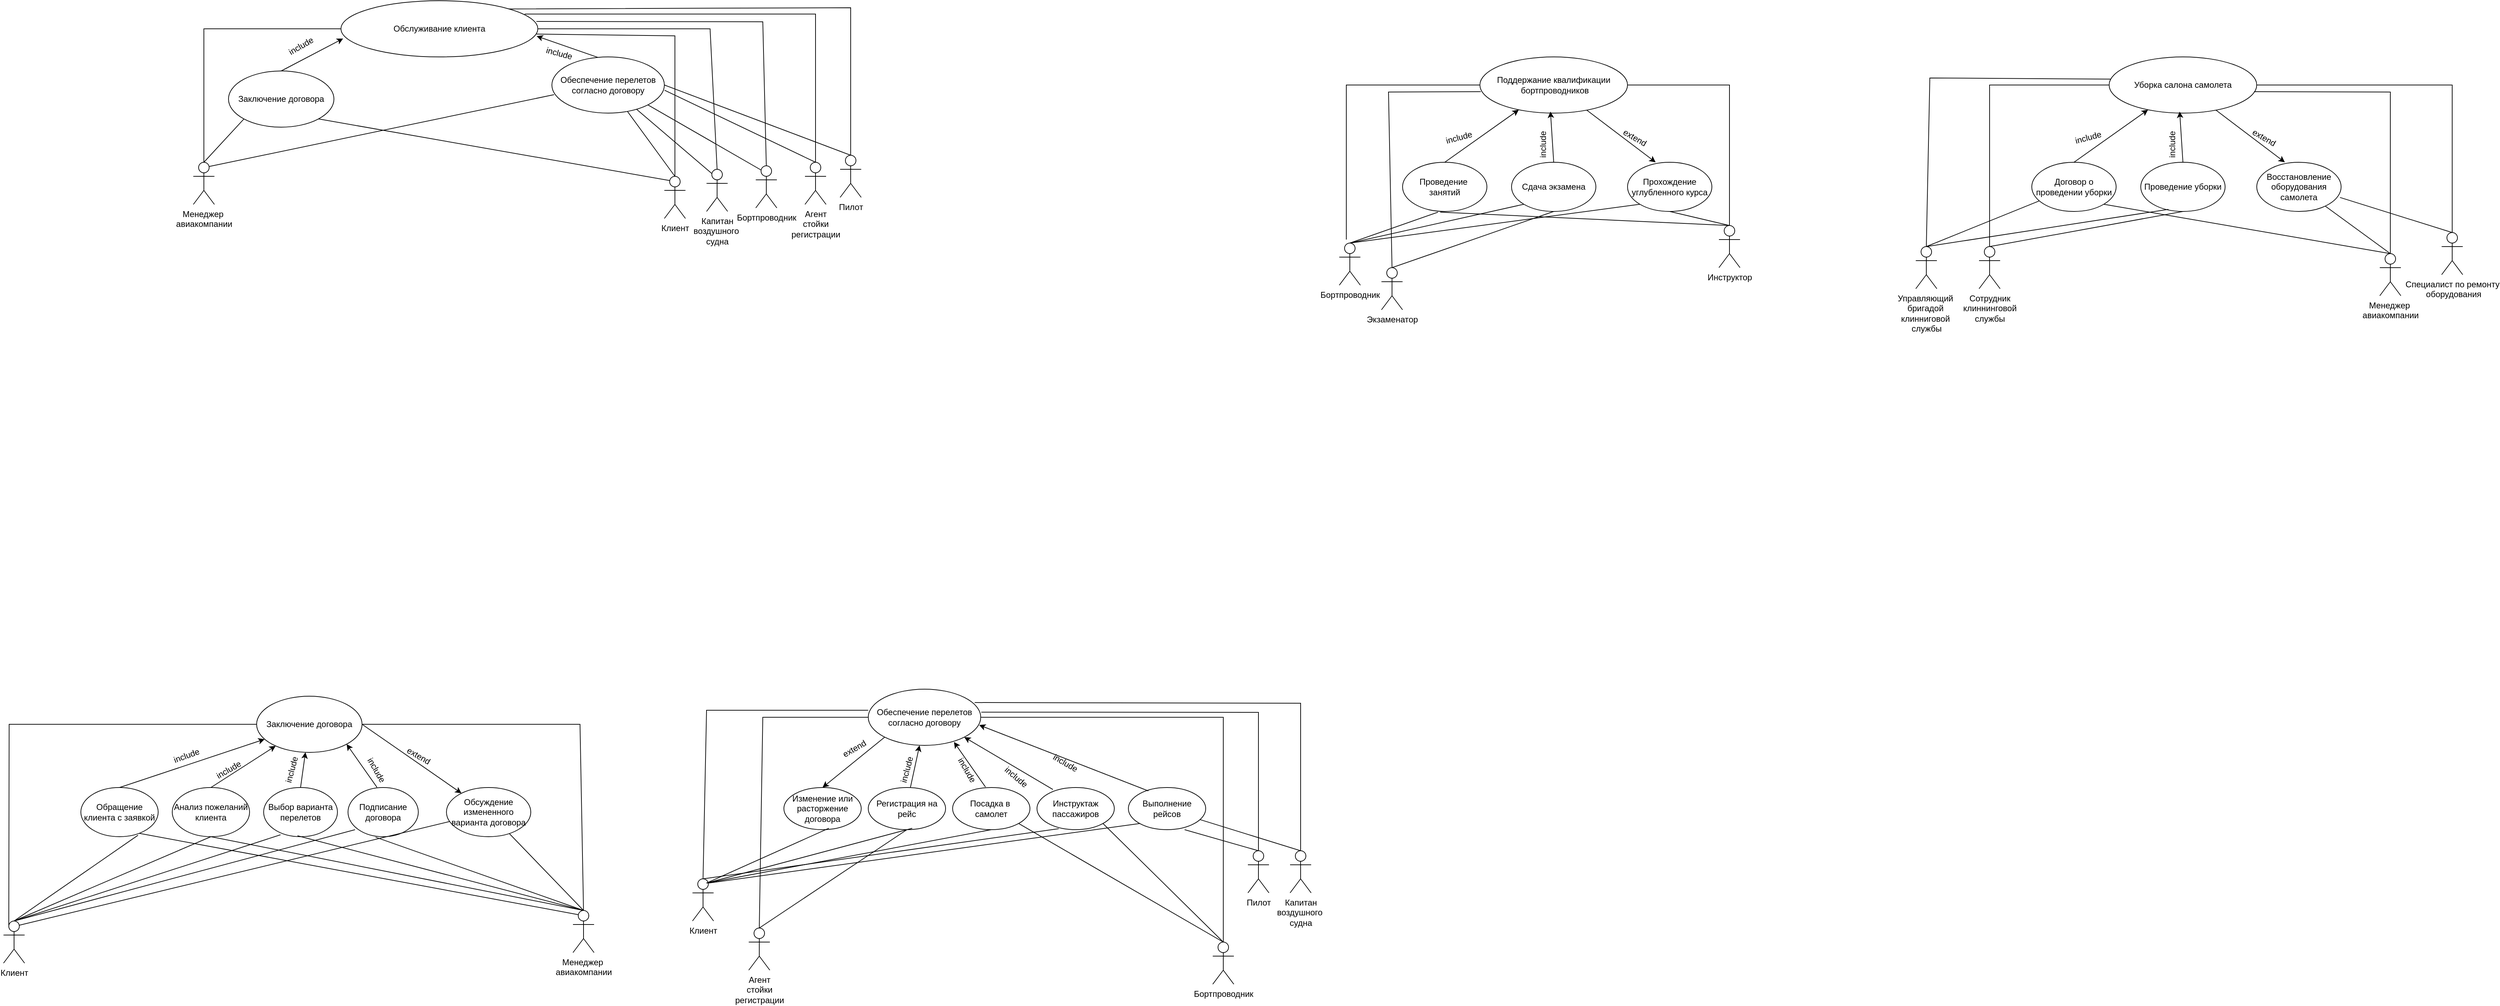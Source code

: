 <mxfile version="26.1.1">
  <diagram name="Страница — 1" id="XdphN2D3qPOeIAfaT9hG">
    <mxGraphModel dx="2203" dy="799" grid="1" gridSize="10" guides="1" tooltips="1" connect="1" arrows="1" fold="1" page="1" pageScale="1" pageWidth="827" pageHeight="1169" math="0" shadow="0">
      <root>
        <mxCell id="0" />
        <mxCell id="1" parent="0" />
        <mxCell id="0V91LuE8Ei9iwxA5G90l-1" value="Обслуживание клиента" style="ellipse;whiteSpace=wrap;html=1;" parent="1" vertex="1">
          <mxGeometry x="290" y="240" width="280" height="80" as="geometry" />
        </mxCell>
        <mxCell id="0V91LuE8Ei9iwxA5G90l-2" value="" style="endArrow=classic;html=1;rounded=0;entryX=0.011;entryY=0.673;entryDx=0;entryDy=0;entryPerimeter=0;exitX=0.5;exitY=0;exitDx=0;exitDy=0;" parent="1" source="0V91LuE8Ei9iwxA5G90l-4" target="0V91LuE8Ei9iwxA5G90l-1" edge="1">
          <mxGeometry width="50" height="50" relative="1" as="geometry">
            <mxPoint x="250" y="400" as="sourcePoint" />
            <mxPoint x="350" y="350" as="targetPoint" />
          </mxGeometry>
        </mxCell>
        <mxCell id="0V91LuE8Ei9iwxA5G90l-3" value="" style="endArrow=classic;html=1;rounded=0;entryX=0.994;entryY=0.63;entryDx=0;entryDy=0;entryPerimeter=0;exitX=0.465;exitY=0.048;exitDx=0;exitDy=0;exitPerimeter=0;" parent="1" source="0V91LuE8Ei9iwxA5G90l-5" target="0V91LuE8Ei9iwxA5G90l-1" edge="1">
          <mxGeometry width="50" height="50" relative="1" as="geometry">
            <mxPoint x="560" y="400" as="sourcePoint" />
            <mxPoint x="570" y="360" as="targetPoint" />
          </mxGeometry>
        </mxCell>
        <mxCell id="0V91LuE8Ei9iwxA5G90l-4" value="Заключение договора" style="ellipse;whiteSpace=wrap;html=1;" parent="1" vertex="1">
          <mxGeometry x="130" y="340" width="150" height="80" as="geometry" />
        </mxCell>
        <mxCell id="0V91LuE8Ei9iwxA5G90l-5" value="Обеспечение перелетов согласно договору" style="ellipse;whiteSpace=wrap;html=1;" parent="1" vertex="1">
          <mxGeometry x="590" y="320" width="160" height="80" as="geometry" />
        </mxCell>
        <mxCell id="0V91LuE8Ei9iwxA5G90l-16" value="include" style="text;html=1;align=center;verticalAlign=middle;resizable=0;points=[];autosize=1;strokeColor=none;fillColor=none;rotation=-30;" parent="1" vertex="1">
          <mxGeometry x="202.5" y="290" width="60" height="30" as="geometry" />
        </mxCell>
        <mxCell id="0V91LuE8Ei9iwxA5G90l-95" value="Поддержание квалификации&lt;div&gt;&amp;nbsp;бортпроводников&lt;/div&gt;" style="ellipse;whiteSpace=wrap;html=1;" parent="1" vertex="1">
          <mxGeometry x="1910" y="320" width="210" height="80" as="geometry" />
        </mxCell>
        <mxCell id="0V91LuE8Ei9iwxA5G90l-96" value="Проведение&amp;nbsp;&lt;div&gt;занятий&lt;/div&gt;" style="ellipse;whiteSpace=wrap;html=1;" parent="1" vertex="1">
          <mxGeometry x="1800" y="470" width="120" height="70" as="geometry" />
        </mxCell>
        <mxCell id="0V91LuE8Ei9iwxA5G90l-97" value="Сдача экзамена" style="ellipse;whiteSpace=wrap;html=1;" parent="1" vertex="1">
          <mxGeometry x="1955" y="470" width="120" height="70" as="geometry" />
        </mxCell>
        <mxCell id="0V91LuE8Ei9iwxA5G90l-98" value="Прохождение углубленного курса" style="ellipse;whiteSpace=wrap;html=1;" parent="1" vertex="1">
          <mxGeometry x="2120" y="470" width="120" height="70" as="geometry" />
        </mxCell>
        <mxCell id="0V91LuE8Ei9iwxA5G90l-99" value="" style="endArrow=classic;html=1;rounded=0;exitX=0.5;exitY=0;exitDx=0;exitDy=0;" parent="1" source="0V91LuE8Ei9iwxA5G90l-96" target="0V91LuE8Ei9iwxA5G90l-95" edge="1">
          <mxGeometry width="50" height="50" relative="1" as="geometry">
            <mxPoint x="1590" y="490" as="sourcePoint" />
            <mxPoint x="1640" y="440" as="targetPoint" />
          </mxGeometry>
        </mxCell>
        <mxCell id="0V91LuE8Ei9iwxA5G90l-100" value="" style="endArrow=classic;html=1;rounded=0;exitX=0.5;exitY=0;exitDx=0;exitDy=0;entryX=0.478;entryY=0.973;entryDx=0;entryDy=0;entryPerimeter=0;" parent="1" source="0V91LuE8Ei9iwxA5G90l-97" target="0V91LuE8Ei9iwxA5G90l-95" edge="1">
          <mxGeometry width="50" height="50" relative="1" as="geometry">
            <mxPoint x="1870" y="480" as="sourcePoint" />
            <mxPoint x="1975" y="405" as="targetPoint" />
          </mxGeometry>
        </mxCell>
        <mxCell id="0V91LuE8Ei9iwxA5G90l-101" value="" style="endArrow=classic;html=1;rounded=0;entryX=0.333;entryY=0;entryDx=0;entryDy=0;entryPerimeter=0;" parent="1" source="0V91LuE8Ei9iwxA5G90l-95" target="0V91LuE8Ei9iwxA5G90l-98" edge="1">
          <mxGeometry width="50" height="50" relative="1" as="geometry">
            <mxPoint x="1720" y="450" as="sourcePoint" />
            <mxPoint x="1770" y="400" as="targetPoint" />
          </mxGeometry>
        </mxCell>
        <mxCell id="0V91LuE8Ei9iwxA5G90l-103" value="include" style="text;html=1;align=center;verticalAlign=middle;resizable=0;points=[];autosize=1;strokeColor=none;fillColor=none;rotation=-15;" parent="1" vertex="1">
          <mxGeometry x="1850" y="420" width="60" height="30" as="geometry" />
        </mxCell>
        <mxCell id="0V91LuE8Ei9iwxA5G90l-104" value="include" style="text;html=1;align=center;verticalAlign=middle;resizable=0;points=[];autosize=1;strokeColor=none;fillColor=none;rotation=-90;" parent="1" vertex="1">
          <mxGeometry x="1970" y="430" width="60" height="30" as="geometry" />
        </mxCell>
        <mxCell id="0V91LuE8Ei9iwxA5G90l-106" value="extend" style="text;html=1;align=center;verticalAlign=middle;resizable=0;points=[];autosize=1;strokeColor=none;fillColor=none;rotation=30;" parent="1" vertex="1">
          <mxGeometry x="2100" y="420" width="60" height="30" as="geometry" />
        </mxCell>
        <mxCell id="0V91LuE8Ei9iwxA5G90l-107" value="Бортпроводник" style="shape=umlActor;verticalLabelPosition=bottom;verticalAlign=top;html=1;outlineConnect=0;" parent="1" vertex="1">
          <mxGeometry x="1710" y="585" width="30" height="60" as="geometry" />
        </mxCell>
        <mxCell id="0V91LuE8Ei9iwxA5G90l-108" value="Инструктор&lt;span style=&quot;color: rgba(0, 0, 0, 0); font-family: monospace; font-size: 0px; text-align: start;&quot;&gt;%3CmxGraphModel%3E%3Croot%3E%3CmxCell%20id%3D%220%22%2F%3E%3CmxCell%20id%3D%221%22%20parent%3D%220%22%2F%3E%3CmxCell%20id%3D%222%22%20value%3D%22%D0%91%D0%BE%D1%80%D1%82%D0%BF%D1%80%D0%BE%D0%B2%D0%BE%D0%B4%D0%BD%D0%B8%D0%BA%22%20style%3D%22shape%3DumlActor%3BverticalLabelPosition%3Dbottom%3BverticalAlign%3Dtop%3Bhtml%3D1%3BoutlineConnect%3D0%3B%22%20vertex%3D%221%22%20parent%3D%221%22%3E%3CmxGeometry%20x%3D%221845%22%20y%3D%22620%22%20width%3D%2230%22%20height%3D%2260%22%20as%3D%22geometry%22%2F%3E%3C%2FmxCell%3E%3C%2Froot%3E%3C%2FmxGraphModel%3E&lt;/span&gt;" style="shape=umlActor;verticalLabelPosition=bottom;verticalAlign=top;html=1;outlineConnect=0;" parent="1" vertex="1">
          <mxGeometry x="2250" y="560" width="30" height="60" as="geometry" />
        </mxCell>
        <mxCell id="0V91LuE8Ei9iwxA5G90l-109" value="Экзаменатор" style="shape=umlActor;verticalLabelPosition=bottom;verticalAlign=top;html=1;outlineConnect=0;" parent="1" vertex="1">
          <mxGeometry x="1770" y="620" width="30" height="60" as="geometry" />
        </mxCell>
        <mxCell id="0V91LuE8Ei9iwxA5G90l-111" value="" style="endArrow=none;html=1;rounded=0;exitX=0.5;exitY=0;exitDx=0;exitDy=0;exitPerimeter=0;entryX=0.42;entryY=1.014;entryDx=0;entryDy=0;entryPerimeter=0;" parent="1" source="0V91LuE8Ei9iwxA5G90l-107" target="0V91LuE8Ei9iwxA5G90l-96" edge="1">
          <mxGeometry width="50" height="50" relative="1" as="geometry">
            <mxPoint x="1600" y="650" as="sourcePoint" />
            <mxPoint x="1650" y="600" as="targetPoint" />
          </mxGeometry>
        </mxCell>
        <mxCell id="0V91LuE8Ei9iwxA5G90l-112" value="" style="endArrow=none;html=1;rounded=0;entryX=0;entryY=1;entryDx=0;entryDy=0;exitX=0.5;exitY=0;exitDx=0;exitDy=0;exitPerimeter=0;" parent="1" source="0V91LuE8Ei9iwxA5G90l-107" target="0V91LuE8Ei9iwxA5G90l-97" edge="1">
          <mxGeometry width="50" height="50" relative="1" as="geometry">
            <mxPoint x="1640" y="670" as="sourcePoint" />
            <mxPoint x="1690" y="620" as="targetPoint" />
          </mxGeometry>
        </mxCell>
        <mxCell id="0V91LuE8Ei9iwxA5G90l-113" value="" style="endArrow=none;html=1;rounded=0;entryX=0;entryY=1;entryDx=0;entryDy=0;exitX=0.5;exitY=0;exitDx=0;exitDy=0;exitPerimeter=0;" parent="1" source="0V91LuE8Ei9iwxA5G90l-107" target="0V91LuE8Ei9iwxA5G90l-98" edge="1">
          <mxGeometry width="50" height="50" relative="1" as="geometry">
            <mxPoint x="1600" y="650" as="sourcePoint" />
            <mxPoint x="1650" y="600" as="targetPoint" />
          </mxGeometry>
        </mxCell>
        <mxCell id="0V91LuE8Ei9iwxA5G90l-114" value="" style="endArrow=none;html=1;rounded=0;exitX=0.5;exitY=0;exitDx=0;exitDy=0;exitPerimeter=0;entryX=0.5;entryY=1;entryDx=0;entryDy=0;" parent="1" source="0V91LuE8Ei9iwxA5G90l-109" target="0V91LuE8Ei9iwxA5G90l-97" edge="1">
          <mxGeometry width="50" height="50" relative="1" as="geometry">
            <mxPoint x="1540" y="710" as="sourcePoint" />
            <mxPoint x="2010" y="541" as="targetPoint" />
          </mxGeometry>
        </mxCell>
        <mxCell id="0V91LuE8Ei9iwxA5G90l-115" value="" style="endArrow=none;html=1;rounded=0;entryX=0.5;entryY=1;entryDx=0;entryDy=0;exitX=0.5;exitY=0;exitDx=0;exitDy=0;exitPerimeter=0;" parent="1" source="0V91LuE8Ei9iwxA5G90l-108" target="0V91LuE8Ei9iwxA5G90l-98" edge="1">
          <mxGeometry width="50" height="50" relative="1" as="geometry">
            <mxPoint x="2130" y="650" as="sourcePoint" />
            <mxPoint x="2180" y="600" as="targetPoint" />
          </mxGeometry>
        </mxCell>
        <mxCell id="0V91LuE8Ei9iwxA5G90l-116" value="" style="endArrow=none;html=1;rounded=0;entryX=0.447;entryY=1.014;entryDx=0;entryDy=0;entryPerimeter=0;exitX=0.5;exitY=0;exitDx=0;exitDy=0;exitPerimeter=0;" parent="1" source="0V91LuE8Ei9iwxA5G90l-108" target="0V91LuE8Ei9iwxA5G90l-96" edge="1">
          <mxGeometry width="50" height="50" relative="1" as="geometry">
            <mxPoint x="1600" y="660" as="sourcePoint" />
            <mxPoint x="1650" y="610" as="targetPoint" />
          </mxGeometry>
        </mxCell>
        <mxCell id="0V91LuE8Ei9iwxA5G90l-117" value="Уборка салона самолета" style="ellipse;whiteSpace=wrap;html=1;" parent="1" vertex="1">
          <mxGeometry x="2805" y="320" width="210" height="80" as="geometry" />
        </mxCell>
        <mxCell id="0V91LuE8Ei9iwxA5G90l-118" value="Договор о проведении уборки" style="ellipse;whiteSpace=wrap;html=1;" parent="1" vertex="1">
          <mxGeometry x="2695" y="470" width="120" height="70" as="geometry" />
        </mxCell>
        <mxCell id="0V91LuE8Ei9iwxA5G90l-119" value="Проведение уборки" style="ellipse;whiteSpace=wrap;html=1;" parent="1" vertex="1">
          <mxGeometry x="2850" y="470" width="120" height="70" as="geometry" />
        </mxCell>
        <mxCell id="0V91LuE8Ei9iwxA5G90l-120" value="Восстановление оборудования самолета" style="ellipse;whiteSpace=wrap;html=1;" parent="1" vertex="1">
          <mxGeometry x="3015" y="470" width="120" height="70" as="geometry" />
        </mxCell>
        <mxCell id="0V91LuE8Ei9iwxA5G90l-121" value="" style="endArrow=classic;html=1;rounded=0;exitX=0.5;exitY=0;exitDx=0;exitDy=0;" parent="1" source="0V91LuE8Ei9iwxA5G90l-118" target="0V91LuE8Ei9iwxA5G90l-117" edge="1">
          <mxGeometry width="50" height="50" relative="1" as="geometry">
            <mxPoint x="2485" y="490" as="sourcePoint" />
            <mxPoint x="2535" y="440" as="targetPoint" />
          </mxGeometry>
        </mxCell>
        <mxCell id="0V91LuE8Ei9iwxA5G90l-122" value="" style="endArrow=classic;html=1;rounded=0;exitX=0.5;exitY=0;exitDx=0;exitDy=0;entryX=0.478;entryY=0.973;entryDx=0;entryDy=0;entryPerimeter=0;" parent="1" source="0V91LuE8Ei9iwxA5G90l-119" target="0V91LuE8Ei9iwxA5G90l-117" edge="1">
          <mxGeometry width="50" height="50" relative="1" as="geometry">
            <mxPoint x="2765" y="480" as="sourcePoint" />
            <mxPoint x="2870" y="405" as="targetPoint" />
          </mxGeometry>
        </mxCell>
        <mxCell id="0V91LuE8Ei9iwxA5G90l-123" value="" style="endArrow=classic;html=1;rounded=0;entryX=0.333;entryY=0;entryDx=0;entryDy=0;entryPerimeter=0;" parent="1" source="0V91LuE8Ei9iwxA5G90l-117" target="0V91LuE8Ei9iwxA5G90l-120" edge="1">
          <mxGeometry width="50" height="50" relative="1" as="geometry">
            <mxPoint x="2615" y="450" as="sourcePoint" />
            <mxPoint x="2665" y="400" as="targetPoint" />
          </mxGeometry>
        </mxCell>
        <mxCell id="0V91LuE8Ei9iwxA5G90l-124" value="include" style="text;html=1;align=center;verticalAlign=middle;resizable=0;points=[];autosize=1;strokeColor=none;fillColor=none;rotation=-15;" parent="1" vertex="1">
          <mxGeometry x="2745" y="420" width="60" height="30" as="geometry" />
        </mxCell>
        <mxCell id="0V91LuE8Ei9iwxA5G90l-125" value="include" style="text;html=1;align=center;verticalAlign=middle;resizable=0;points=[];autosize=1;strokeColor=none;fillColor=none;rotation=-90;" parent="1" vertex="1">
          <mxGeometry x="2865" y="430" width="60" height="30" as="geometry" />
        </mxCell>
        <mxCell id="0V91LuE8Ei9iwxA5G90l-126" value="extend" style="text;html=1;align=center;verticalAlign=middle;resizable=0;points=[];autosize=1;strokeColor=none;fillColor=none;rotation=30;" parent="1" vertex="1">
          <mxGeometry x="2995" y="420" width="60" height="30" as="geometry" />
        </mxCell>
        <mxCell id="0V91LuE8Ei9iwxA5G90l-127" value="Менеджер&amp;nbsp;&lt;div&gt;а&lt;span style=&quot;background-color: transparent; color: light-dark(rgb(0, 0, 0), rgb(255, 255, 255));&quot;&gt;виакомпании&lt;/span&gt;&lt;/div&gt;" style="shape=umlActor;verticalLabelPosition=bottom;verticalAlign=top;html=1;outlineConnect=0;" parent="1" vertex="1">
          <mxGeometry x="3190" y="600" width="30" height="60" as="geometry" />
        </mxCell>
        <mxCell id="0V91LuE8Ei9iwxA5G90l-128" value="Специалист по ремонту&lt;div&gt;&amp;nbsp;оборудования&lt;/div&gt;" style="shape=umlActor;verticalLabelPosition=bottom;verticalAlign=top;html=1;outlineConnect=0;" parent="1" vertex="1">
          <mxGeometry x="3278" y="570" width="30" height="60" as="geometry" />
        </mxCell>
        <mxCell id="0V91LuE8Ei9iwxA5G90l-129" value="" style="endArrow=none;html=1;rounded=0;exitX=0.5;exitY=0;exitDx=0;exitDy=0;exitPerimeter=0;entryX=1;entryY=1;entryDx=0;entryDy=0;" parent="1" source="0V91LuE8Ei9iwxA5G90l-127" target="0V91LuE8Ei9iwxA5G90l-118" edge="1">
          <mxGeometry width="50" height="50" relative="1" as="geometry">
            <mxPoint x="2495" y="650" as="sourcePoint" />
            <mxPoint x="2545" y="600" as="targetPoint" />
          </mxGeometry>
        </mxCell>
        <mxCell id="0V91LuE8Ei9iwxA5G90l-132" value="" style="endArrow=none;html=1;rounded=0;exitX=0.5;exitY=0;exitDx=0;exitDy=0;exitPerimeter=0;entryX=0.5;entryY=1;entryDx=0;entryDy=0;" parent="1" source="0V91LuE8Ei9iwxA5G90l-137" target="0V91LuE8Ei9iwxA5G90l-119" edge="1">
          <mxGeometry width="50" height="50" relative="1" as="geometry">
            <mxPoint x="2910" y="680" as="sourcePoint" />
            <mxPoint x="2905" y="541" as="targetPoint" />
          </mxGeometry>
        </mxCell>
        <mxCell id="0V91LuE8Ei9iwxA5G90l-133" value="" style="endArrow=none;html=1;rounded=0;entryX=0.987;entryY=0.715;entryDx=0;entryDy=0;exitX=0.5;exitY=0;exitDx=0;exitDy=0;exitPerimeter=0;entryPerimeter=0;" parent="1" source="0V91LuE8Ei9iwxA5G90l-128" target="0V91LuE8Ei9iwxA5G90l-120" edge="1">
          <mxGeometry width="50" height="50" relative="1" as="geometry">
            <mxPoint x="3025" y="650" as="sourcePoint" />
            <mxPoint x="3075" y="600" as="targetPoint" />
          </mxGeometry>
        </mxCell>
        <mxCell id="0V91LuE8Ei9iwxA5G90l-135" value="Управляющий&amp;nbsp;&lt;div&gt;бригадой&amp;nbsp;&lt;/div&gt;&lt;div&gt;клинниговой&amp;nbsp;&lt;/div&gt;&lt;div&gt;службы&lt;/div&gt;" style="shape=umlActor;verticalLabelPosition=bottom;verticalAlign=top;html=1;outlineConnect=0;" parent="1" vertex="1">
          <mxGeometry x="2530" y="590" width="30" height="60" as="geometry" />
        </mxCell>
        <mxCell id="0V91LuE8Ei9iwxA5G90l-137" value="&lt;span style=&quot;background-color: transparent; color: light-dark(rgb(0, 0, 0), rgb(255, 255, 255));&quot;&gt;Сотрудник&lt;/span&gt;&lt;div&gt;&lt;span style=&quot;background-color: transparent; color: light-dark(rgb(0, 0, 0), rgb(255, 255, 255));&quot;&gt;&amp;nbsp;клиннинговой&amp;nbsp;&lt;/span&gt;&lt;div&gt;&lt;span style=&quot;background-color: transparent; color: light-dark(rgb(0, 0, 0), rgb(255, 255, 255));&quot;&gt;службы&lt;/span&gt;&lt;/div&gt;&lt;/div&gt;" style="shape=umlActor;verticalLabelPosition=bottom;verticalAlign=top;html=1;outlineConnect=0;" parent="1" vertex="1">
          <mxGeometry x="2620" y="590" width="30" height="60" as="geometry" />
        </mxCell>
        <mxCell id="0V91LuE8Ei9iwxA5G90l-138" value="" style="endArrow=none;html=1;rounded=0;exitX=0.5;exitY=0;exitDx=0;exitDy=0;exitPerimeter=0;" parent="1" source="0V91LuE8Ei9iwxA5G90l-135" target="0V91LuE8Ei9iwxA5G90l-118" edge="1">
          <mxGeometry width="50" height="50" relative="1" as="geometry">
            <mxPoint x="2765" y="610" as="sourcePoint" />
            <mxPoint x="2815" y="560" as="targetPoint" />
          </mxGeometry>
        </mxCell>
        <mxCell id="0V91LuE8Ei9iwxA5G90l-139" value="" style="endArrow=none;html=1;rounded=0;exitX=0.5;exitY=0;exitDx=0;exitDy=0;exitPerimeter=0;entryX=0.328;entryY=0.957;entryDx=0;entryDy=0;entryPerimeter=0;" parent="1" source="0V91LuE8Ei9iwxA5G90l-135" target="0V91LuE8Ei9iwxA5G90l-119" edge="1">
          <mxGeometry width="50" height="50" relative="1" as="geometry">
            <mxPoint x="2810" y="620" as="sourcePoint" />
            <mxPoint x="2780" y="549" as="targetPoint" />
          </mxGeometry>
        </mxCell>
        <mxCell id="0V91LuE8Ei9iwxA5G90l-141" value="include" style="text;html=1;align=center;verticalAlign=middle;resizable=0;points=[];autosize=1;strokeColor=none;fillColor=none;rotation=15;" parent="1" vertex="1">
          <mxGeometry x="570" y="300" width="60" height="30" as="geometry" />
        </mxCell>
        <mxCell id="0V91LuE8Ei9iwxA5G90l-142" value="Заключение договора" style="ellipse;whiteSpace=wrap;html=1;" parent="1" vertex="1">
          <mxGeometry x="170" y="1230" width="150" height="80" as="geometry" />
        </mxCell>
        <mxCell id="0V91LuE8Ei9iwxA5G90l-143" value="Обеспечение перелетов согласно договору" style="ellipse;whiteSpace=wrap;html=1;" parent="1" vertex="1">
          <mxGeometry x="1040" y="1220" width="160" height="80" as="geometry" />
        </mxCell>
        <mxCell id="0V91LuE8Ei9iwxA5G90l-144" value="Обращение клиента с заявкой" style="ellipse;whiteSpace=wrap;html=1;" parent="1" vertex="1">
          <mxGeometry x="-80" y="1360" width="110" height="70" as="geometry" />
        </mxCell>
        <mxCell id="0V91LuE8Ei9iwxA5G90l-145" value="Анализ пожеланий клиента" style="ellipse;whiteSpace=wrap;html=1;" parent="1" vertex="1">
          <mxGeometry x="50" y="1360" width="110" height="70" as="geometry" />
        </mxCell>
        <mxCell id="0V91LuE8Ei9iwxA5G90l-146" value="Выбор варианта перелетов" style="ellipse;whiteSpace=wrap;html=1;" parent="1" vertex="1">
          <mxGeometry x="180" y="1360" width="105" height="70" as="geometry" />
        </mxCell>
        <mxCell id="0V91LuE8Ei9iwxA5G90l-147" value="Подписание договора" style="ellipse;whiteSpace=wrap;html=1;" parent="1" vertex="1">
          <mxGeometry x="300" y="1360" width="100" height="70" as="geometry" />
        </mxCell>
        <mxCell id="0V91LuE8Ei9iwxA5G90l-148" value="Обсуждение измененного варианта договора" style="ellipse;whiteSpace=wrap;html=1;" parent="1" vertex="1">
          <mxGeometry x="440" y="1360" width="120" height="70" as="geometry" />
        </mxCell>
        <mxCell id="0V91LuE8Ei9iwxA5G90l-149" value="" style="endArrow=classic;html=1;rounded=0;exitX=0.5;exitY=0;exitDx=0;exitDy=0;" parent="1" source="0V91LuE8Ei9iwxA5G90l-144" target="0V91LuE8Ei9iwxA5G90l-142" edge="1">
          <mxGeometry width="50" height="50" relative="1" as="geometry">
            <mxPoint x="-150" y="1300" as="sourcePoint" />
            <mxPoint x="-100" y="1250" as="targetPoint" />
          </mxGeometry>
        </mxCell>
        <mxCell id="0V91LuE8Ei9iwxA5G90l-150" value="" style="endArrow=classic;html=1;rounded=0;exitX=0.5;exitY=0;exitDx=0;exitDy=0;" parent="1" source="0V91LuE8Ei9iwxA5G90l-145" target="0V91LuE8Ei9iwxA5G90l-142" edge="1">
          <mxGeometry width="50" height="50" relative="1" as="geometry">
            <mxPoint x="-50" y="1300" as="sourcePoint" />
            <mxPoint y="1250" as="targetPoint" />
          </mxGeometry>
        </mxCell>
        <mxCell id="0V91LuE8Ei9iwxA5G90l-151" value="" style="endArrow=classic;html=1;rounded=0;exitX=0.5;exitY=0;exitDx=0;exitDy=0;" parent="1" source="0V91LuE8Ei9iwxA5G90l-146" target="0V91LuE8Ei9iwxA5G90l-142" edge="1">
          <mxGeometry width="50" height="50" relative="1" as="geometry">
            <mxPoint x="-50" y="1290" as="sourcePoint" />
            <mxPoint y="1240" as="targetPoint" />
          </mxGeometry>
        </mxCell>
        <mxCell id="0V91LuE8Ei9iwxA5G90l-152" value="" style="endArrow=classic;html=1;rounded=0;exitX=0.412;exitY=-0.004;exitDx=0;exitDy=0;exitPerimeter=0;entryX=1;entryY=1;entryDx=0;entryDy=0;" parent="1" source="0V91LuE8Ei9iwxA5G90l-147" target="0V91LuE8Ei9iwxA5G90l-142" edge="1">
          <mxGeometry width="50" height="50" relative="1" as="geometry">
            <mxPoint x="-40" y="1300" as="sourcePoint" />
            <mxPoint x="10" y="1250" as="targetPoint" />
          </mxGeometry>
        </mxCell>
        <mxCell id="0V91LuE8Ei9iwxA5G90l-153" value="" style="endArrow=classic;html=1;rounded=0;exitX=1;exitY=0.5;exitDx=0;exitDy=0;" parent="1" source="0V91LuE8Ei9iwxA5G90l-142" target="0V91LuE8Ei9iwxA5G90l-148" edge="1">
          <mxGeometry width="50" height="50" relative="1" as="geometry">
            <mxPoint x="80" y="1310" as="sourcePoint" />
            <mxPoint x="400" y="1260" as="targetPoint" />
          </mxGeometry>
        </mxCell>
        <mxCell id="0V91LuE8Ei9iwxA5G90l-154" value="include" style="text;html=1;align=center;verticalAlign=middle;resizable=0;points=[];autosize=1;strokeColor=none;fillColor=none;rotation=-20;" parent="1" vertex="1">
          <mxGeometry x="40" y="1300" width="60" height="30" as="geometry" />
        </mxCell>
        <mxCell id="0V91LuE8Ei9iwxA5G90l-155" value="include" style="text;html=1;align=center;verticalAlign=middle;resizable=0;points=[];autosize=1;strokeColor=none;fillColor=none;rotation=-30;" parent="1" vertex="1">
          <mxGeometry x="100" y="1320" width="60" height="30" as="geometry" />
        </mxCell>
        <mxCell id="0V91LuE8Ei9iwxA5G90l-156" value="include" style="text;html=1;align=center;verticalAlign=middle;resizable=0;points=[];autosize=1;strokeColor=none;fillColor=none;rotation=-75;" parent="1" vertex="1">
          <mxGeometry x="190" y="1320" width="60" height="30" as="geometry" />
        </mxCell>
        <mxCell id="0V91LuE8Ei9iwxA5G90l-157" value="include" style="text;html=1;align=center;verticalAlign=middle;resizable=0;points=[];autosize=1;strokeColor=none;fillColor=none;rotation=60;" parent="1" vertex="1">
          <mxGeometry x="310" y="1320" width="60" height="30" as="geometry" />
        </mxCell>
        <mxCell id="0V91LuE8Ei9iwxA5G90l-158" value="extend" style="text;html=1;align=center;verticalAlign=middle;resizable=0;points=[];autosize=1;strokeColor=none;fillColor=none;rotation=30;" parent="1" vertex="1">
          <mxGeometry x="370" y="1300" width="60" height="30" as="geometry" />
        </mxCell>
        <mxCell id="0V91LuE8Ei9iwxA5G90l-159" value="Клиент" style="shape=umlActor;verticalLabelPosition=bottom;verticalAlign=top;html=1;outlineConnect=0;" parent="1" vertex="1">
          <mxGeometry x="-190" y="1550" width="30" height="60" as="geometry" />
        </mxCell>
        <mxCell id="0V91LuE8Ei9iwxA5G90l-160" value="Менеджер&amp;nbsp;&lt;div&gt;авиакомпании&lt;/div&gt;" style="shape=umlActor;verticalLabelPosition=bottom;verticalAlign=top;html=1;outlineConnect=0;" parent="1" vertex="1">
          <mxGeometry x="620" y="1535" width="30" height="60" as="geometry" />
        </mxCell>
        <mxCell id="0V91LuE8Ei9iwxA5G90l-161" value="" style="endArrow=none;html=1;rounded=0;exitX=0.5;exitY=0;exitDx=0;exitDy=0;exitPerimeter=0;entryX=0.739;entryY=0.971;entryDx=0;entryDy=0;entryPerimeter=0;" parent="1" source="0V91LuE8Ei9iwxA5G90l-159" target="0V91LuE8Ei9iwxA5G90l-144" edge="1">
          <mxGeometry width="50" height="50" relative="1" as="geometry">
            <mxPoint x="-50" y="1520" as="sourcePoint" />
            <mxPoint y="1470" as="targetPoint" />
          </mxGeometry>
        </mxCell>
        <mxCell id="0V91LuE8Ei9iwxA5G90l-162" value="" style="endArrow=none;html=1;rounded=0;exitX=0.5;exitY=0;exitDx=0;exitDy=0;exitPerimeter=0;entryX=0.5;entryY=1;entryDx=0;entryDy=0;" parent="1" source="0V91LuE8Ei9iwxA5G90l-159" target="0V91LuE8Ei9iwxA5G90l-145" edge="1">
          <mxGeometry width="50" height="50" relative="1" as="geometry">
            <mxPoint x="120" y="1510" as="sourcePoint" />
            <mxPoint x="170" y="1460" as="targetPoint" />
          </mxGeometry>
        </mxCell>
        <mxCell id="0V91LuE8Ei9iwxA5G90l-163" value="" style="endArrow=none;html=1;rounded=0;entryX=0.229;entryY=0.961;entryDx=0;entryDy=0;entryPerimeter=0;exitX=0.5;exitY=0;exitDx=0;exitDy=0;exitPerimeter=0;" parent="1" source="0V91LuE8Ei9iwxA5G90l-159" target="0V91LuE8Ei9iwxA5G90l-146" edge="1">
          <mxGeometry width="50" height="50" relative="1" as="geometry">
            <mxPoint x="90" y="1520" as="sourcePoint" />
            <mxPoint x="160" y="1460" as="targetPoint" />
          </mxGeometry>
        </mxCell>
        <mxCell id="0V91LuE8Ei9iwxA5G90l-164" value="" style="endArrow=none;html=1;rounded=0;entryX=0.1;entryY=0.857;entryDx=0;entryDy=0;entryPerimeter=0;exitX=0.5;exitY=0;exitDx=0;exitDy=0;exitPerimeter=0;" parent="1" source="0V91LuE8Ei9iwxA5G90l-159" target="0V91LuE8Ei9iwxA5G90l-147" edge="1">
          <mxGeometry width="50" height="50" relative="1" as="geometry">
            <mxPoint x="90" y="1520" as="sourcePoint" />
            <mxPoint x="280" y="1470" as="targetPoint" />
          </mxGeometry>
        </mxCell>
        <mxCell id="0V91LuE8Ei9iwxA5G90l-165" value="" style="endArrow=none;html=1;rounded=0;exitX=0.75;exitY=0.1;exitDx=0;exitDy=0;exitPerimeter=0;" parent="1" source="0V91LuE8Ei9iwxA5G90l-159" target="0V91LuE8Ei9iwxA5G90l-148" edge="1">
          <mxGeometry width="50" height="50" relative="1" as="geometry">
            <mxPoint x="90" y="1520" as="sourcePoint" />
            <mxPoint x="420" y="1430" as="targetPoint" />
          </mxGeometry>
        </mxCell>
        <mxCell id="0V91LuE8Ei9iwxA5G90l-166" value="" style="endArrow=none;html=1;rounded=0;entryX=0.757;entryY=0.932;entryDx=0;entryDy=0;entryPerimeter=0;exitX=0.25;exitY=0.1;exitDx=0;exitDy=0;exitPerimeter=0;" parent="1" source="0V91LuE8Ei9iwxA5G90l-160" target="0V91LuE8Ei9iwxA5G90l-144" edge="1">
          <mxGeometry width="50" height="50" relative="1" as="geometry">
            <mxPoint x="330" y="1520" as="sourcePoint" />
            <mxPoint x="220" y="1500" as="targetPoint" />
          </mxGeometry>
        </mxCell>
        <mxCell id="0V91LuE8Ei9iwxA5G90l-167" value="" style="endArrow=none;html=1;rounded=0;exitX=0.5;exitY=0;exitDx=0;exitDy=0;exitPerimeter=0;entryX=0.5;entryY=1;entryDx=0;entryDy=0;" parent="1" source="0V91LuE8Ei9iwxA5G90l-160" target="0V91LuE8Ei9iwxA5G90l-145" edge="1">
          <mxGeometry width="50" height="50" relative="1" as="geometry">
            <mxPoint x="310" y="1530" as="sourcePoint" />
            <mxPoint x="360" y="1480" as="targetPoint" />
          </mxGeometry>
        </mxCell>
        <mxCell id="0V91LuE8Ei9iwxA5G90l-168" value="" style="endArrow=none;html=1;rounded=0;entryX=0.458;entryY=0.981;entryDx=0;entryDy=0;entryPerimeter=0;exitX=0.5;exitY=0;exitDx=0;exitDy=0;exitPerimeter=0;" parent="1" source="0V91LuE8Ei9iwxA5G90l-160" target="0V91LuE8Ei9iwxA5G90l-146" edge="1">
          <mxGeometry width="50" height="50" relative="1" as="geometry">
            <mxPoint x="310" y="1520" as="sourcePoint" />
            <mxPoint x="360" y="1470" as="targetPoint" />
          </mxGeometry>
        </mxCell>
        <mxCell id="0V91LuE8Ei9iwxA5G90l-169" value="" style="endArrow=none;html=1;rounded=0;entryX=0.392;entryY=1.01;entryDx=0;entryDy=0;entryPerimeter=0;exitX=0.5;exitY=0;exitDx=0;exitDy=0;exitPerimeter=0;" parent="1" source="0V91LuE8Ei9iwxA5G90l-160" target="0V91LuE8Ei9iwxA5G90l-147" edge="1">
          <mxGeometry width="50" height="50" relative="1" as="geometry">
            <mxPoint x="400" y="1540" as="sourcePoint" />
            <mxPoint x="450" y="1490" as="targetPoint" />
          </mxGeometry>
        </mxCell>
        <mxCell id="0V91LuE8Ei9iwxA5G90l-170" value="" style="endArrow=none;html=1;rounded=0;exitX=0.5;exitY=0;exitDx=0;exitDy=0;exitPerimeter=0;" parent="1" source="0V91LuE8Ei9iwxA5G90l-160" target="0V91LuE8Ei9iwxA5G90l-148" edge="1">
          <mxGeometry width="50" height="50" relative="1" as="geometry">
            <mxPoint x="460" y="1560" as="sourcePoint" />
            <mxPoint x="510" y="1510" as="targetPoint" />
          </mxGeometry>
        </mxCell>
        <mxCell id="0V91LuE8Ei9iwxA5G90l-171" value="Изменение или расторжение договора" style="ellipse;whiteSpace=wrap;html=1;" parent="1" vertex="1">
          <mxGeometry x="920" y="1360" width="110" height="60" as="geometry" />
        </mxCell>
        <mxCell id="0V91LuE8Ei9iwxA5G90l-172" value="Регистрация на&lt;div&gt;рейс&lt;/div&gt;" style="ellipse;whiteSpace=wrap;html=1;" parent="1" vertex="1">
          <mxGeometry x="1040" y="1360" width="110" height="60" as="geometry" />
        </mxCell>
        <mxCell id="0V91LuE8Ei9iwxA5G90l-173" value="Посадка в&amp;nbsp;&lt;div&gt;самолет&lt;/div&gt;" style="ellipse;whiteSpace=wrap;html=1;" parent="1" vertex="1">
          <mxGeometry x="1160" y="1360" width="110" height="60" as="geometry" />
        </mxCell>
        <mxCell id="0V91LuE8Ei9iwxA5G90l-174" value="Инструктаж пасс&lt;span style=&quot;color: rgba(0, 0, 0, 0); font-family: monospace; font-size: 0px; text-align: start; text-wrap-mode: nowrap;&quot;&gt;%3CmxGraphModel%3E%3Croot%3E%3CmxCell%20id%3D%220%22%2F%3E%3CmxCell%20id%3D%221%22%20parent%3D%220%22%2F%3E%3CmxCell%20id%3D%222%22%20value%3D%22%D0%9F%D0%BE%D1%81%D0%B0%D0%B4%D0%BA%D0%B0%20%D0%B2%26amp%3Bnbsp%3B%26lt%3Bdiv%26gt%3B%D1%81%D0%B0%D0%BC%D0%BE%D0%BB%D0%B5%D1%82%26lt%3B%2Fdiv%26gt%3B%22%20style%3D%22ellipse%3BwhiteSpace%3Dwrap%3Bhtml%3D1%3B%22%20vertex%3D%221%22%20parent%3D%221%22%3E%3CmxGeometry%20x%3D%22970%22%20y%3D%22480%22%20width%3D%22110%22%20height%3D%2260%22%20as%3D%22geometry%22%2F%3E%3C%2FmxCell%3E%3C%2Froot%3E%3C%2FmxGraphModel%3E&lt;/span&gt;ажиров" style="ellipse;whiteSpace=wrap;html=1;" parent="1" vertex="1">
          <mxGeometry x="1280" y="1360" width="110" height="60" as="geometry" />
        </mxCell>
        <mxCell id="0V91LuE8Ei9iwxA5G90l-175" value="Выполнение рейсов" style="ellipse;whiteSpace=wrap;html=1;" parent="1" vertex="1">
          <mxGeometry x="1410" y="1360" width="110" height="60" as="geometry" />
        </mxCell>
        <mxCell id="0V91LuE8Ei9iwxA5G90l-176" value="" style="endArrow=classic;html=1;rounded=0;entryX=0.5;entryY=0;entryDx=0;entryDy=0;exitX=0;exitY=1;exitDx=0;exitDy=0;" parent="1" source="0V91LuE8Ei9iwxA5G90l-143" target="0V91LuE8Ei9iwxA5G90l-171" edge="1">
          <mxGeometry width="50" height="50" relative="1" as="geometry">
            <mxPoint x="930" y="1330" as="sourcePoint" />
            <mxPoint x="980" y="1280" as="targetPoint" />
          </mxGeometry>
        </mxCell>
        <mxCell id="0V91LuE8Ei9iwxA5G90l-177" value="" style="endArrow=classic;html=1;rounded=0;exitX=0.545;exitY=0;exitDx=0;exitDy=0;exitPerimeter=0;entryX=0.456;entryY=1;entryDx=0;entryDy=0;entryPerimeter=0;" parent="1" source="0V91LuE8Ei9iwxA5G90l-172" target="0V91LuE8Ei9iwxA5G90l-143" edge="1">
          <mxGeometry width="50" height="50" relative="1" as="geometry">
            <mxPoint x="930" y="1350" as="sourcePoint" />
            <mxPoint x="1120" y="1350" as="targetPoint" />
          </mxGeometry>
        </mxCell>
        <mxCell id="0V91LuE8Ei9iwxA5G90l-178" value="" style="endArrow=classic;html=1;rounded=0;entryX=0.762;entryY=0.94;entryDx=0;entryDy=0;entryPerimeter=0;exitX=0.425;exitY=-0.011;exitDx=0;exitDy=0;exitPerimeter=0;" parent="1" source="0V91LuE8Ei9iwxA5G90l-173" target="0V91LuE8Ei9iwxA5G90l-143" edge="1">
          <mxGeometry width="50" height="50" relative="1" as="geometry">
            <mxPoint x="1160" y="1370" as="sourcePoint" />
            <mxPoint x="1210" y="1320" as="targetPoint" />
          </mxGeometry>
        </mxCell>
        <mxCell id="0V91LuE8Ei9iwxA5G90l-179" value="" style="endArrow=classic;html=1;rounded=0;entryX=1;entryY=1;entryDx=0;entryDy=0;exitX=0.206;exitY=0.047;exitDx=0;exitDy=0;exitPerimeter=0;" parent="1" source="0V91LuE8Ei9iwxA5G90l-174" target="0V91LuE8Ei9iwxA5G90l-143" edge="1">
          <mxGeometry width="50" height="50" relative="1" as="geometry">
            <mxPoint x="1217" y="1369" as="sourcePoint" />
            <mxPoint x="1172" y="1305" as="targetPoint" />
          </mxGeometry>
        </mxCell>
        <mxCell id="0V91LuE8Ei9iwxA5G90l-180" value="" style="endArrow=classic;html=1;rounded=0;entryX=0.986;entryY=0.638;entryDx=0;entryDy=0;exitX=0.259;exitY=0.081;exitDx=0;exitDy=0;exitPerimeter=0;entryPerimeter=0;" parent="1" source="0V91LuE8Ei9iwxA5G90l-175" target="0V91LuE8Ei9iwxA5G90l-143" edge="1">
          <mxGeometry width="50" height="50" relative="1" as="geometry">
            <mxPoint x="1313" y="1373" as="sourcePoint" />
            <mxPoint x="1187" y="1298" as="targetPoint" />
          </mxGeometry>
        </mxCell>
        <mxCell id="0V91LuE8Ei9iwxA5G90l-181" value="include" style="text;html=1;align=center;verticalAlign=middle;resizable=0;points=[];autosize=1;strokeColor=none;fillColor=none;rotation=-75;" parent="1" vertex="1">
          <mxGeometry x="1065" y="1320" width="60" height="30" as="geometry" />
        </mxCell>
        <mxCell id="0V91LuE8Ei9iwxA5G90l-182" value="include" style="text;html=1;align=center;verticalAlign=middle;resizable=0;points=[];autosize=1;strokeColor=none;fillColor=none;rotation=60;" parent="1" vertex="1">
          <mxGeometry x="1150" y="1320" width="60" height="30" as="geometry" />
        </mxCell>
        <mxCell id="0V91LuE8Ei9iwxA5G90l-183" value="include" style="text;html=1;align=center;verticalAlign=middle;resizable=0;points=[];autosize=1;strokeColor=none;fillColor=none;rotation=40;" parent="1" vertex="1">
          <mxGeometry x="1220" y="1330" width="60" height="30" as="geometry" />
        </mxCell>
        <mxCell id="0V91LuE8Ei9iwxA5G90l-184" value="include" style="text;html=1;align=center;verticalAlign=middle;resizable=0;points=[];autosize=1;strokeColor=none;fillColor=none;rotation=30;" parent="1" vertex="1">
          <mxGeometry x="1290" y="1310" width="60" height="30" as="geometry" />
        </mxCell>
        <mxCell id="0V91LuE8Ei9iwxA5G90l-185" value="extend" style="text;html=1;align=center;verticalAlign=middle;resizable=0;points=[];autosize=1;strokeColor=none;fillColor=none;rotation=-30;" parent="1" vertex="1">
          <mxGeometry x="990" y="1290" width="60" height="30" as="geometry" />
        </mxCell>
        <mxCell id="0V91LuE8Ei9iwxA5G90l-191" value="Клиент" style="shape=umlActor;verticalLabelPosition=bottom;verticalAlign=top;html=1;outlineConnect=0;" parent="1" vertex="1">
          <mxGeometry x="790" y="1490" width="30" height="60" as="geometry" />
        </mxCell>
        <mxCell id="0V91LuE8Ei9iwxA5G90l-193" value="" style="endArrow=none;html=1;rounded=0;entryX=0.582;entryY=0.966;entryDx=0;entryDy=0;entryPerimeter=0;startFill=0;" parent="1" target="0V91LuE8Ei9iwxA5G90l-171" edge="1">
          <mxGeometry width="50" height="50" relative="1" as="geometry">
            <mxPoint x="810" y="1496" as="sourcePoint" />
            <mxPoint x="1140" y="1490" as="targetPoint" />
          </mxGeometry>
        </mxCell>
        <mxCell id="0V91LuE8Ei9iwxA5G90l-194" value="" style="endArrow=none;html=1;rounded=0;entryX=0.569;entryY=0.966;entryDx=0;entryDy=0;entryPerimeter=0;startFill=0;" parent="1" target="0V91LuE8Ei9iwxA5G90l-172" edge="1">
          <mxGeometry width="50" height="50" relative="1" as="geometry">
            <mxPoint x="810" y="1496" as="sourcePoint" />
            <mxPoint x="1250" y="1470" as="targetPoint" />
          </mxGeometry>
        </mxCell>
        <mxCell id="0V91LuE8Ei9iwxA5G90l-195" value="" style="endArrow=none;html=1;rounded=0;entryX=0.5;entryY=1;entryDx=0;entryDy=0;startFill=0;" parent="1" target="0V91LuE8Ei9iwxA5G90l-173" edge="1">
          <mxGeometry width="50" height="50" relative="1" as="geometry">
            <mxPoint x="810" y="1496" as="sourcePoint" />
            <mxPoint x="1290" y="1450" as="targetPoint" />
          </mxGeometry>
        </mxCell>
        <mxCell id="0V91LuE8Ei9iwxA5G90l-196" value="" style="endArrow=none;html=1;rounded=0;exitX=0.5;exitY=0;exitDx=0;exitDy=0;exitPerimeter=0;entryX=0.281;entryY=0.978;entryDx=0;entryDy=0;entryPerimeter=0;startFill=0;" parent="1" source="0V91LuE8Ei9iwxA5G90l-191" target="0V91LuE8Ei9iwxA5G90l-174" edge="1">
          <mxGeometry width="50" height="50" relative="1" as="geometry">
            <mxPoint x="1238" y="1586" as="sourcePoint" />
            <mxPoint x="1225" y="1430" as="targetPoint" />
          </mxGeometry>
        </mxCell>
        <mxCell id="0V91LuE8Ei9iwxA5G90l-197" value="" style="endArrow=none;html=1;rounded=0;exitX=0.75;exitY=0.1;exitDx=0;exitDy=0;exitPerimeter=0;entryX=0;entryY=1;entryDx=0;entryDy=0;startFill=0;" parent="1" source="0V91LuE8Ei9iwxA5G90l-191" target="0V91LuE8Ei9iwxA5G90l-175" edge="1">
          <mxGeometry width="50" height="50" relative="1" as="geometry">
            <mxPoint x="1245" y="1580" as="sourcePoint" />
            <mxPoint x="1321" y="1429" as="targetPoint" />
          </mxGeometry>
        </mxCell>
        <mxCell id="0V91LuE8Ei9iwxA5G90l-198" value="Агент&lt;div&gt;стойки&lt;/div&gt;&lt;div&gt;регистрации&lt;/div&gt;" style="shape=umlActor;verticalLabelPosition=bottom;verticalAlign=top;html=1;outlineConnect=0;" parent="1" vertex="1">
          <mxGeometry x="870" y="1560" width="30" height="60" as="geometry" />
        </mxCell>
        <mxCell id="0V91LuE8Ei9iwxA5G90l-199" value="" style="endArrow=none;html=1;rounded=0;exitX=0.5;exitY=0;exitDx=0;exitDy=0;exitPerimeter=0;entryX=0.5;entryY=1;entryDx=0;entryDy=0;" parent="1" source="0V91LuE8Ei9iwxA5G90l-198" target="0V91LuE8Ei9iwxA5G90l-172" edge="1">
          <mxGeometry width="50" height="50" relative="1" as="geometry">
            <mxPoint x="1010" y="1530" as="sourcePoint" />
            <mxPoint x="1060" y="1480" as="targetPoint" />
          </mxGeometry>
        </mxCell>
        <mxCell id="0V91LuE8Ei9iwxA5G90l-200" value="Бортпроводник" style="shape=umlActor;verticalLabelPosition=bottom;verticalAlign=top;html=1;outlineConnect=0;" parent="1" vertex="1">
          <mxGeometry x="1530" y="1580" width="30" height="60" as="geometry" />
        </mxCell>
        <mxCell id="0V91LuE8Ei9iwxA5G90l-201" value="" style="endArrow=none;html=1;rounded=0;exitX=0.5;exitY=0;exitDx=0;exitDy=0;exitPerimeter=0;entryX=1;entryY=1;entryDx=0;entryDy=0;" parent="1" source="0V91LuE8Ei9iwxA5G90l-200" target="0V91LuE8Ei9iwxA5G90l-173" edge="1">
          <mxGeometry width="50" height="50" relative="1" as="geometry">
            <mxPoint x="1160" y="1660" as="sourcePoint" />
            <mxPoint x="1200" y="1420" as="targetPoint" />
          </mxGeometry>
        </mxCell>
        <mxCell id="0V91LuE8Ei9iwxA5G90l-202" value="" style="endArrow=none;html=1;rounded=0;entryX=1;entryY=1;entryDx=0;entryDy=0;exitX=0.5;exitY=0;exitDx=0;exitDy=0;exitPerimeter=0;" parent="1" source="0V91LuE8Ei9iwxA5G90l-200" target="0V91LuE8Ei9iwxA5G90l-174" edge="1">
          <mxGeometry width="50" height="50" relative="1" as="geometry">
            <mxPoint x="1130" y="1660" as="sourcePoint" />
            <mxPoint x="1180" y="1610" as="targetPoint" />
          </mxGeometry>
        </mxCell>
        <mxCell id="0V91LuE8Ei9iwxA5G90l-204" value="Пилот" style="shape=umlActor;verticalLabelPosition=bottom;verticalAlign=top;html=1;outlineConnect=0;" parent="1" vertex="1">
          <mxGeometry x="1580" y="1450" width="30" height="60" as="geometry" />
        </mxCell>
        <mxCell id="0V91LuE8Ei9iwxA5G90l-205" value="Капитан&lt;div&gt;воздушного&amp;nbsp;&lt;/div&gt;&lt;div&gt;судна&lt;/div&gt;" style="shape=umlActor;verticalLabelPosition=bottom;verticalAlign=top;html=1;outlineConnect=0;" parent="1" vertex="1">
          <mxGeometry x="1640" y="1450" width="30" height="60" as="geometry" />
        </mxCell>
        <mxCell id="0V91LuE8Ei9iwxA5G90l-206" value="" style="endArrow=none;html=1;rounded=0;entryX=0.727;entryY=1;entryDx=0;entryDy=0;entryPerimeter=0;exitX=0.5;exitY=0;exitDx=0;exitDy=0;exitPerimeter=0;" parent="1" source="0V91LuE8Ei9iwxA5G90l-204" target="0V91LuE8Ei9iwxA5G90l-175" edge="1">
          <mxGeometry width="50" height="50" relative="1" as="geometry">
            <mxPoint x="1480" y="1640" as="sourcePoint" />
            <mxPoint x="1530" y="1590" as="targetPoint" />
          </mxGeometry>
        </mxCell>
        <mxCell id="0V91LuE8Ei9iwxA5G90l-207" value="" style="endArrow=none;html=1;rounded=0;exitX=0.5;exitY=0;exitDx=0;exitDy=0;exitPerimeter=0;entryX=0.924;entryY=0.759;entryDx=0;entryDy=0;entryPerimeter=0;" parent="1" source="0V91LuE8Ei9iwxA5G90l-205" target="0V91LuE8Ei9iwxA5G90l-175" edge="1">
          <mxGeometry width="50" height="50" relative="1" as="geometry">
            <mxPoint x="1570" y="1440" as="sourcePoint" />
            <mxPoint x="1620" y="1390" as="targetPoint" />
          </mxGeometry>
        </mxCell>
        <mxCell id="0V91LuE8Ei9iwxA5G90l-208" value="Клиент" style="shape=umlActor;verticalLabelPosition=bottom;verticalAlign=top;html=1;outlineConnect=0;" parent="1" vertex="1">
          <mxGeometry x="750" y="490" width="30" height="60" as="geometry" />
        </mxCell>
        <mxCell id="0V91LuE8Ei9iwxA5G90l-209" value="Менеджер&amp;nbsp;&lt;div&gt;авиакомпании&lt;/div&gt;" style="shape=umlActor;verticalLabelPosition=bottom;verticalAlign=top;html=1;outlineConnect=0;" parent="1" vertex="1">
          <mxGeometry x="80" y="470" width="30" height="60" as="geometry" />
        </mxCell>
        <mxCell id="0V91LuE8Ei9iwxA5G90l-210" value="Агент&lt;div&gt;стойки&lt;/div&gt;&lt;div&gt;регистрации&lt;/div&gt;" style="shape=umlActor;verticalLabelPosition=bottom;verticalAlign=top;html=1;outlineConnect=0;" parent="1" vertex="1">
          <mxGeometry x="950" y="470" width="30" height="60" as="geometry" />
        </mxCell>
        <mxCell id="0V91LuE8Ei9iwxA5G90l-211" value="Капитан&lt;div&gt;воздушного&amp;nbsp;&lt;/div&gt;&lt;div&gt;судна&lt;/div&gt;" style="shape=umlActor;verticalLabelPosition=bottom;verticalAlign=top;html=1;outlineConnect=0;" parent="1" vertex="1">
          <mxGeometry x="810" y="480" width="30" height="60" as="geometry" />
        </mxCell>
        <mxCell id="0V91LuE8Ei9iwxA5G90l-213" value="Бортпроводник" style="shape=umlActor;verticalLabelPosition=bottom;verticalAlign=top;html=1;outlineConnect=0;" parent="1" vertex="1">
          <mxGeometry x="880" y="475" width="30" height="60" as="geometry" />
        </mxCell>
        <mxCell id="0V91LuE8Ei9iwxA5G90l-223" value="" style="endArrow=none;html=1;rounded=0;exitX=0.5;exitY=0;exitDx=0;exitDy=0;exitPerimeter=0;entryX=0;entryY=1;entryDx=0;entryDy=0;" parent="1" source="0V91LuE8Ei9iwxA5G90l-209" target="0V91LuE8Ei9iwxA5G90l-4" edge="1">
          <mxGeometry width="50" height="50" relative="1" as="geometry">
            <mxPoint x="320" y="480" as="sourcePoint" />
            <mxPoint x="370" y="430" as="targetPoint" />
          </mxGeometry>
        </mxCell>
        <mxCell id="0V91LuE8Ei9iwxA5G90l-224" value="" style="endArrow=none;html=1;rounded=0;exitX=0.25;exitY=0.1;exitDx=0;exitDy=0;exitPerimeter=0;entryX=1;entryY=1;entryDx=0;entryDy=0;" parent="1" source="0V91LuE8Ei9iwxA5G90l-208" target="0V91LuE8Ei9iwxA5G90l-4" edge="1">
          <mxGeometry width="50" height="50" relative="1" as="geometry">
            <mxPoint x="350" y="430" as="sourcePoint" />
            <mxPoint x="400" y="380" as="targetPoint" />
          </mxGeometry>
        </mxCell>
        <mxCell id="0V91LuE8Ei9iwxA5G90l-225" value="" style="endArrow=none;html=1;rounded=0;exitX=0.5;exitY=0;exitDx=0;exitDy=0;exitPerimeter=0;entryX=0.993;entryY=0.593;entryDx=0;entryDy=0;entryPerimeter=0;" parent="1" source="0V91LuE8Ei9iwxA5G90l-208" target="0V91LuE8Ei9iwxA5G90l-1" edge="1">
          <mxGeometry width="50" height="50" relative="1" as="geometry">
            <mxPoint x="350" y="410" as="sourcePoint" />
            <mxPoint x="950" y="440" as="targetPoint" />
            <Array as="points">
              <mxPoint x="765" y="290" />
            </Array>
          </mxGeometry>
        </mxCell>
        <mxCell id="0V91LuE8Ei9iwxA5G90l-226" value="" style="endArrow=none;html=1;rounded=0;exitX=0.5;exitY=0;exitDx=0;exitDy=0;exitPerimeter=0;" parent="1" source="0V91LuE8Ei9iwxA5G90l-208" target="0V91LuE8Ei9iwxA5G90l-5" edge="1">
          <mxGeometry width="50" height="50" relative="1" as="geometry">
            <mxPoint x="410" y="460" as="sourcePoint" />
            <mxPoint x="460" y="410" as="targetPoint" />
          </mxGeometry>
        </mxCell>
        <mxCell id="0V91LuE8Ei9iwxA5G90l-228" value="" style="endArrow=none;html=1;rounded=0;exitX=0.75;exitY=0.1;exitDx=0;exitDy=0;exitPerimeter=0;entryX=0.019;entryY=0.672;entryDx=0;entryDy=0;entryPerimeter=0;" parent="1" source="0V91LuE8Ei9iwxA5G90l-209" target="0V91LuE8Ei9iwxA5G90l-5" edge="1">
          <mxGeometry width="50" height="50" relative="1" as="geometry">
            <mxPoint x="200" y="220" as="sourcePoint" />
            <mxPoint x="250" y="170" as="targetPoint" />
          </mxGeometry>
        </mxCell>
        <mxCell id="0V91LuE8Ei9iwxA5G90l-238" value="" style="endArrow=none;html=1;rounded=0;exitX=0.25;exitY=0.1;exitDx=0;exitDy=0;exitPerimeter=0;entryX=0;entryY=0.5;entryDx=0;entryDy=0;startFill=0;" parent="1" source="0V91LuE8Ei9iwxA5G90l-159" target="0V91LuE8Ei9iwxA5G90l-142" edge="1">
          <mxGeometry width="50" height="50" relative="1" as="geometry">
            <mxPoint x="-310" y="1460" as="sourcePoint" />
            <mxPoint x="-170" y="1240" as="targetPoint" />
            <Array as="points">
              <mxPoint x="-182" y="1270" />
            </Array>
          </mxGeometry>
        </mxCell>
        <mxCell id="0V91LuE8Ei9iwxA5G90l-240" value="" style="endArrow=none;html=1;rounded=0;exitX=0.5;exitY=0;exitDx=0;exitDy=0;exitPerimeter=0;" parent="1" source="0V91LuE8Ei9iwxA5G90l-160" target="0V91LuE8Ei9iwxA5G90l-142" edge="1">
          <mxGeometry width="50" height="50" relative="1" as="geometry">
            <mxPoint x="130" y="1690" as="sourcePoint" />
            <mxPoint x="630" y="1260" as="targetPoint" />
            <Array as="points">
              <mxPoint x="630" y="1270" />
            </Array>
          </mxGeometry>
        </mxCell>
        <mxCell id="0V91LuE8Ei9iwxA5G90l-241" value="" style="endArrow=none;html=1;rounded=0;exitX=0.5;exitY=0;exitDx=0;exitDy=0;exitPerimeter=0;entryX=1.005;entryY=0.409;entryDx=0;entryDy=0;entryPerimeter=0;" parent="1" source="0V91LuE8Ei9iwxA5G90l-204" target="0V91LuE8Ei9iwxA5G90l-143" edge="1">
          <mxGeometry width="50" height="50" relative="1" as="geometry">
            <mxPoint x="1600" y="1410" as="sourcePoint" />
            <mxPoint x="1595" y="1240" as="targetPoint" />
            <Array as="points">
              <mxPoint x="1595" y="1253" />
            </Array>
          </mxGeometry>
        </mxCell>
        <mxCell id="0V91LuE8Ei9iwxA5G90l-242" value="" style="endArrow=none;html=1;rounded=0;exitX=0.5;exitY=0;exitDx=0;exitDy=0;exitPerimeter=0;entryX=0.946;entryY=0.238;entryDx=0;entryDy=0;entryPerimeter=0;" parent="1" source="0V91LuE8Ei9iwxA5G90l-205" target="0V91LuE8Ei9iwxA5G90l-143" edge="1">
          <mxGeometry width="50" height="50" relative="1" as="geometry">
            <mxPoint x="1650" y="1410" as="sourcePoint" />
            <mxPoint x="1655" y="1220" as="targetPoint" />
            <Array as="points">
              <mxPoint x="1655" y="1240" />
            </Array>
          </mxGeometry>
        </mxCell>
        <mxCell id="0V91LuE8Ei9iwxA5G90l-243" value="" style="endArrow=none;html=1;rounded=0;exitX=0.5;exitY=0;exitDx=0;exitDy=0;exitPerimeter=0;entryX=1;entryY=0.5;entryDx=0;entryDy=0;" parent="1" source="0V91LuE8Ei9iwxA5G90l-200" target="0V91LuE8Ei9iwxA5G90l-143" edge="1">
          <mxGeometry width="50" height="50" relative="1" as="geometry">
            <mxPoint x="1590" y="1680" as="sourcePoint" />
            <mxPoint x="1545" y="1260" as="targetPoint" />
            <Array as="points">
              <mxPoint x="1545" y="1260" />
            </Array>
          </mxGeometry>
        </mxCell>
        <mxCell id="0V91LuE8Ei9iwxA5G90l-248" value="" style="endArrow=none;html=1;rounded=0;exitX=0.5;exitY=0;exitDx=0;exitDy=0;exitPerimeter=0;entryX=0;entryY=0.375;entryDx=0;entryDy=0;entryPerimeter=0;" parent="1" source="0V91LuE8Ei9iwxA5G90l-191" target="0V91LuE8Ei9iwxA5G90l-143" edge="1">
          <mxGeometry width="50" height="50" relative="1" as="geometry">
            <mxPoint x="790" y="1490" as="sourcePoint" />
            <mxPoint x="810" y="1240" as="targetPoint" />
            <Array as="points">
              <mxPoint x="810" y="1250" />
            </Array>
          </mxGeometry>
        </mxCell>
        <mxCell id="0V91LuE8Ei9iwxA5G90l-249" value="" style="endArrow=none;html=1;rounded=0;exitX=0.5;exitY=0;exitDx=0;exitDy=0;exitPerimeter=0;entryX=0;entryY=0.5;entryDx=0;entryDy=0;" parent="1" source="0V91LuE8Ei9iwxA5G90l-198" target="0V91LuE8Ei9iwxA5G90l-143" edge="1">
          <mxGeometry width="50" height="50" relative="1" as="geometry">
            <mxPoint x="1040" y="1660" as="sourcePoint" />
            <mxPoint x="880" y="1260" as="targetPoint" />
            <Array as="points">
              <mxPoint x="890" y="1260" />
            </Array>
          </mxGeometry>
        </mxCell>
        <mxCell id="0V91LuE8Ei9iwxA5G90l-250" value="" style="endArrow=none;html=1;rounded=0;exitX=0.5;exitY=0;exitDx=0;exitDy=0;exitPerimeter=0;entryX=0;entryY=0.5;entryDx=0;entryDy=0;" parent="1" source="0V91LuE8Ei9iwxA5G90l-209" target="0V91LuE8Ei9iwxA5G90l-1" edge="1">
          <mxGeometry width="50" height="50" relative="1" as="geometry">
            <mxPoint x="10" y="410" as="sourcePoint" />
            <mxPoint x="95" y="260" as="targetPoint" />
            <Array as="points">
              <mxPoint x="95" y="280" />
            </Array>
          </mxGeometry>
        </mxCell>
        <mxCell id="0V91LuE8Ei9iwxA5G90l-255" value="" style="endArrow=none;html=1;rounded=0;exitX=0.25;exitY=0.1;exitDx=0;exitDy=0;exitPerimeter=0;" parent="1" source="0V91LuE8Ei9iwxA5G90l-211" target="0V91LuE8Ei9iwxA5G90l-5" edge="1">
          <mxGeometry width="50" height="50" relative="1" as="geometry">
            <mxPoint x="870" y="440" as="sourcePoint" />
            <mxPoint x="920" y="390" as="targetPoint" />
          </mxGeometry>
        </mxCell>
        <mxCell id="0V91LuE8Ei9iwxA5G90l-256" value="" style="endArrow=none;html=1;rounded=0;exitX=0.5;exitY=0;exitDx=0;exitDy=0;exitPerimeter=0;entryX=1;entryY=0.5;entryDx=0;entryDy=0;" parent="1" source="0V91LuE8Ei9iwxA5G90l-211" target="0V91LuE8Ei9iwxA5G90l-1" edge="1">
          <mxGeometry width="50" height="50" relative="1" as="geometry">
            <mxPoint x="820" y="420" as="sourcePoint" />
            <mxPoint x="800" y="260" as="targetPoint" />
            <Array as="points">
              <mxPoint x="815" y="280" />
            </Array>
          </mxGeometry>
        </mxCell>
        <mxCell id="0V91LuE8Ei9iwxA5G90l-257" value="" style="endArrow=none;html=1;rounded=0;exitX=0.25;exitY=0.1;exitDx=0;exitDy=0;exitPerimeter=0;entryX=1;entryY=1;entryDx=0;entryDy=0;" parent="1" source="0V91LuE8Ei9iwxA5G90l-213" target="0V91LuE8Ei9iwxA5G90l-5" edge="1">
          <mxGeometry width="50" height="50" relative="1" as="geometry">
            <mxPoint x="880" y="420" as="sourcePoint" />
            <mxPoint x="930" y="370" as="targetPoint" />
          </mxGeometry>
        </mxCell>
        <mxCell id="0V91LuE8Ei9iwxA5G90l-258" value="" style="endArrow=none;html=1;rounded=0;exitX=0.5;exitY=0;exitDx=0;exitDy=0;exitPerimeter=0;entryX=0.993;entryY=0.369;entryDx=0;entryDy=0;entryPerimeter=0;" parent="1" source="0V91LuE8Ei9iwxA5G90l-213" target="0V91LuE8Ei9iwxA5G90l-1" edge="1">
          <mxGeometry width="50" height="50" relative="1" as="geometry">
            <mxPoint x="900" y="405" as="sourcePoint" />
            <mxPoint x="915" y="240" as="targetPoint" />
            <Array as="points">
              <mxPoint x="890" y="270" />
            </Array>
          </mxGeometry>
        </mxCell>
        <mxCell id="0V91LuE8Ei9iwxA5G90l-259" value="" style="endArrow=none;html=1;rounded=0;exitX=0.5;exitY=0;exitDx=0;exitDy=0;exitPerimeter=0;entryX=0.933;entryY=0.237;entryDx=0;entryDy=0;entryPerimeter=0;" parent="1" source="0V91LuE8Ei9iwxA5G90l-210" target="0V91LuE8Ei9iwxA5G90l-1" edge="1">
          <mxGeometry width="50" height="50" relative="1" as="geometry">
            <mxPoint x="920" y="410" as="sourcePoint" />
            <mxPoint x="970" y="360" as="targetPoint" />
            <Array as="points">
              <mxPoint x="965" y="259" />
            </Array>
          </mxGeometry>
        </mxCell>
        <mxCell id="0V91LuE8Ei9iwxA5G90l-264" value="" style="endArrow=none;html=1;rounded=0;entryX=0.5;entryY=0;entryDx=0;entryDy=0;entryPerimeter=0;exitX=1.002;exitY=0.593;exitDx=0;exitDy=0;exitPerimeter=0;" parent="1" source="0V91LuE8Ei9iwxA5G90l-5" target="0V91LuE8Ei9iwxA5G90l-210" edge="1">
          <mxGeometry width="50" height="50" relative="1" as="geometry">
            <mxPoint x="870" y="450" as="sourcePoint" />
            <mxPoint x="920" y="400" as="targetPoint" />
          </mxGeometry>
        </mxCell>
        <mxCell id="0V91LuE8Ei9iwxA5G90l-265" value="Пилот" style="shape=umlActor;verticalLabelPosition=bottom;verticalAlign=top;html=1;outlineConnect=0;" parent="1" vertex="1">
          <mxGeometry x="1000" y="460" width="30" height="60" as="geometry" />
        </mxCell>
        <mxCell id="0V91LuE8Ei9iwxA5G90l-266" value="" style="endArrow=none;html=1;rounded=0;exitX=0.5;exitY=0;exitDx=0;exitDy=0;exitPerimeter=0;entryX=1;entryY=0.5;entryDx=0;entryDy=0;" parent="1" source="0V91LuE8Ei9iwxA5G90l-265" target="0V91LuE8Ei9iwxA5G90l-5" edge="1">
          <mxGeometry width="50" height="50" relative="1" as="geometry">
            <mxPoint x="1040" y="410" as="sourcePoint" />
            <mxPoint x="1090" y="360" as="targetPoint" />
          </mxGeometry>
        </mxCell>
        <mxCell id="0V91LuE8Ei9iwxA5G90l-267" value="" style="endArrow=none;html=1;rounded=0;exitX=0.5;exitY=0;exitDx=0;exitDy=0;exitPerimeter=0;entryX=1;entryY=0;entryDx=0;entryDy=0;" parent="1" source="0V91LuE8Ei9iwxA5G90l-265" target="0V91LuE8Ei9iwxA5G90l-1" edge="1">
          <mxGeometry width="50" height="50" relative="1" as="geometry">
            <mxPoint x="1000" y="360" as="sourcePoint" />
            <mxPoint x="1055" y="240" as="targetPoint" />
            <Array as="points">
              <mxPoint x="1015" y="250" />
            </Array>
          </mxGeometry>
        </mxCell>
        <mxCell id="0V91LuE8Ei9iwxA5G90l-269" value="" style="endArrow=none;html=1;rounded=0;entryX=0;entryY=0.5;entryDx=0;entryDy=0;" parent="1" target="0V91LuE8Ei9iwxA5G90l-95" edge="1">
          <mxGeometry width="50" height="50" relative="1" as="geometry">
            <mxPoint x="1720" y="580" as="sourcePoint" />
            <mxPoint x="1900" y="360" as="targetPoint" />
            <Array as="points">
              <mxPoint x="1720" y="360" />
            </Array>
          </mxGeometry>
        </mxCell>
        <mxCell id="0V91LuE8Ei9iwxA5G90l-270" value="" style="endArrow=none;html=1;rounded=0;exitX=0.5;exitY=0;exitDx=0;exitDy=0;exitPerimeter=0;entryX=0.006;entryY=0.619;entryDx=0;entryDy=0;entryPerimeter=0;" parent="1" source="0V91LuE8Ei9iwxA5G90l-109" target="0V91LuE8Ei9iwxA5G90l-95" edge="1">
          <mxGeometry width="50" height="50" relative="1" as="geometry">
            <mxPoint x="1870" y="700" as="sourcePoint" />
            <mxPoint x="1920" y="650" as="targetPoint" />
            <Array as="points">
              <mxPoint x="1780" y="370" />
            </Array>
          </mxGeometry>
        </mxCell>
        <mxCell id="0V91LuE8Ei9iwxA5G90l-271" value="" style="endArrow=none;html=1;rounded=0;exitX=0.5;exitY=0;exitDx=0;exitDy=0;exitPerimeter=0;entryX=1;entryY=0.5;entryDx=0;entryDy=0;" parent="1" source="0V91LuE8Ei9iwxA5G90l-108" target="0V91LuE8Ei9iwxA5G90l-95" edge="1">
          <mxGeometry width="50" height="50" relative="1" as="geometry">
            <mxPoint x="2310" y="450" as="sourcePoint" />
            <mxPoint x="2360" y="400" as="targetPoint" />
            <Array as="points">
              <mxPoint x="2265" y="360" />
            </Array>
          </mxGeometry>
        </mxCell>
        <mxCell id="0V91LuE8Ei9iwxA5G90l-276" value="" style="endArrow=none;html=1;rounded=0;exitX=0.5;exitY=0;exitDx=0;exitDy=0;exitPerimeter=0;" parent="1" source="0V91LuE8Ei9iwxA5G90l-127" target="0V91LuE8Ei9iwxA5G90l-120" edge="1">
          <mxGeometry width="50" height="50" relative="1" as="geometry">
            <mxPoint x="2960" y="640" as="sourcePoint" />
            <mxPoint x="3010" y="590" as="targetPoint" />
          </mxGeometry>
        </mxCell>
        <mxCell id="0V91LuE8Ei9iwxA5G90l-277" value="" style="endArrow=none;html=1;rounded=0;exitX=0.5;exitY=0;exitDx=0;exitDy=0;exitPerimeter=0;entryX=0.982;entryY=0.619;entryDx=0;entryDy=0;entryPerimeter=0;" parent="1" source="0V91LuE8Ei9iwxA5G90l-127" target="0V91LuE8Ei9iwxA5G90l-117" edge="1">
          <mxGeometry width="50" height="50" relative="1" as="geometry">
            <mxPoint x="3100" y="680" as="sourcePoint" />
            <mxPoint x="3205" y="350" as="targetPoint" />
            <Array as="points">
              <mxPoint x="3205" y="370" />
            </Array>
          </mxGeometry>
        </mxCell>
        <mxCell id="0V91LuE8Ei9iwxA5G90l-278" value="" style="endArrow=none;html=1;rounded=0;exitX=0.5;exitY=0;exitDx=0;exitDy=0;exitPerimeter=0;entryX=1;entryY=0.5;entryDx=0;entryDy=0;" parent="1" source="0V91LuE8Ei9iwxA5G90l-128" target="0V91LuE8Ei9iwxA5G90l-117" edge="1">
          <mxGeometry width="50" height="50" relative="1" as="geometry">
            <mxPoint x="3260" y="470" as="sourcePoint" />
            <mxPoint x="3300" y="310" as="targetPoint" />
            <Array as="points">
              <mxPoint x="3293" y="360" />
            </Array>
          </mxGeometry>
        </mxCell>
        <mxCell id="0V91LuE8Ei9iwxA5G90l-279" value="" style="endArrow=none;html=1;rounded=0;exitX=0.5;exitY=0;exitDx=0;exitDy=0;exitPerimeter=0;entryX=0;entryY=0.5;entryDx=0;entryDy=0;" parent="1" source="0V91LuE8Ei9iwxA5G90l-137" target="0V91LuE8Ei9iwxA5G90l-117" edge="1">
          <mxGeometry width="50" height="50" relative="1" as="geometry">
            <mxPoint x="2580" y="480" as="sourcePoint" />
            <mxPoint x="2630" y="430" as="targetPoint" />
            <Array as="points">
              <mxPoint x="2635" y="360" />
            </Array>
          </mxGeometry>
        </mxCell>
        <mxCell id="0V91LuE8Ei9iwxA5G90l-280" value="" style="endArrow=none;html=1;rounded=0;exitX=0.5;exitY=0;exitDx=0;exitDy=0;exitPerimeter=0;entryX=0.01;entryY=0.395;entryDx=0;entryDy=0;entryPerimeter=0;" parent="1" source="0V91LuE8Ei9iwxA5G90l-135" target="0V91LuE8Ei9iwxA5G90l-117" edge="1">
          <mxGeometry width="50" height="50" relative="1" as="geometry">
            <mxPoint x="2440" y="470" as="sourcePoint" />
            <mxPoint x="2490" y="420" as="targetPoint" />
            <Array as="points">
              <mxPoint x="2550" y="350" />
            </Array>
          </mxGeometry>
        </mxCell>
      </root>
    </mxGraphModel>
  </diagram>
</mxfile>
